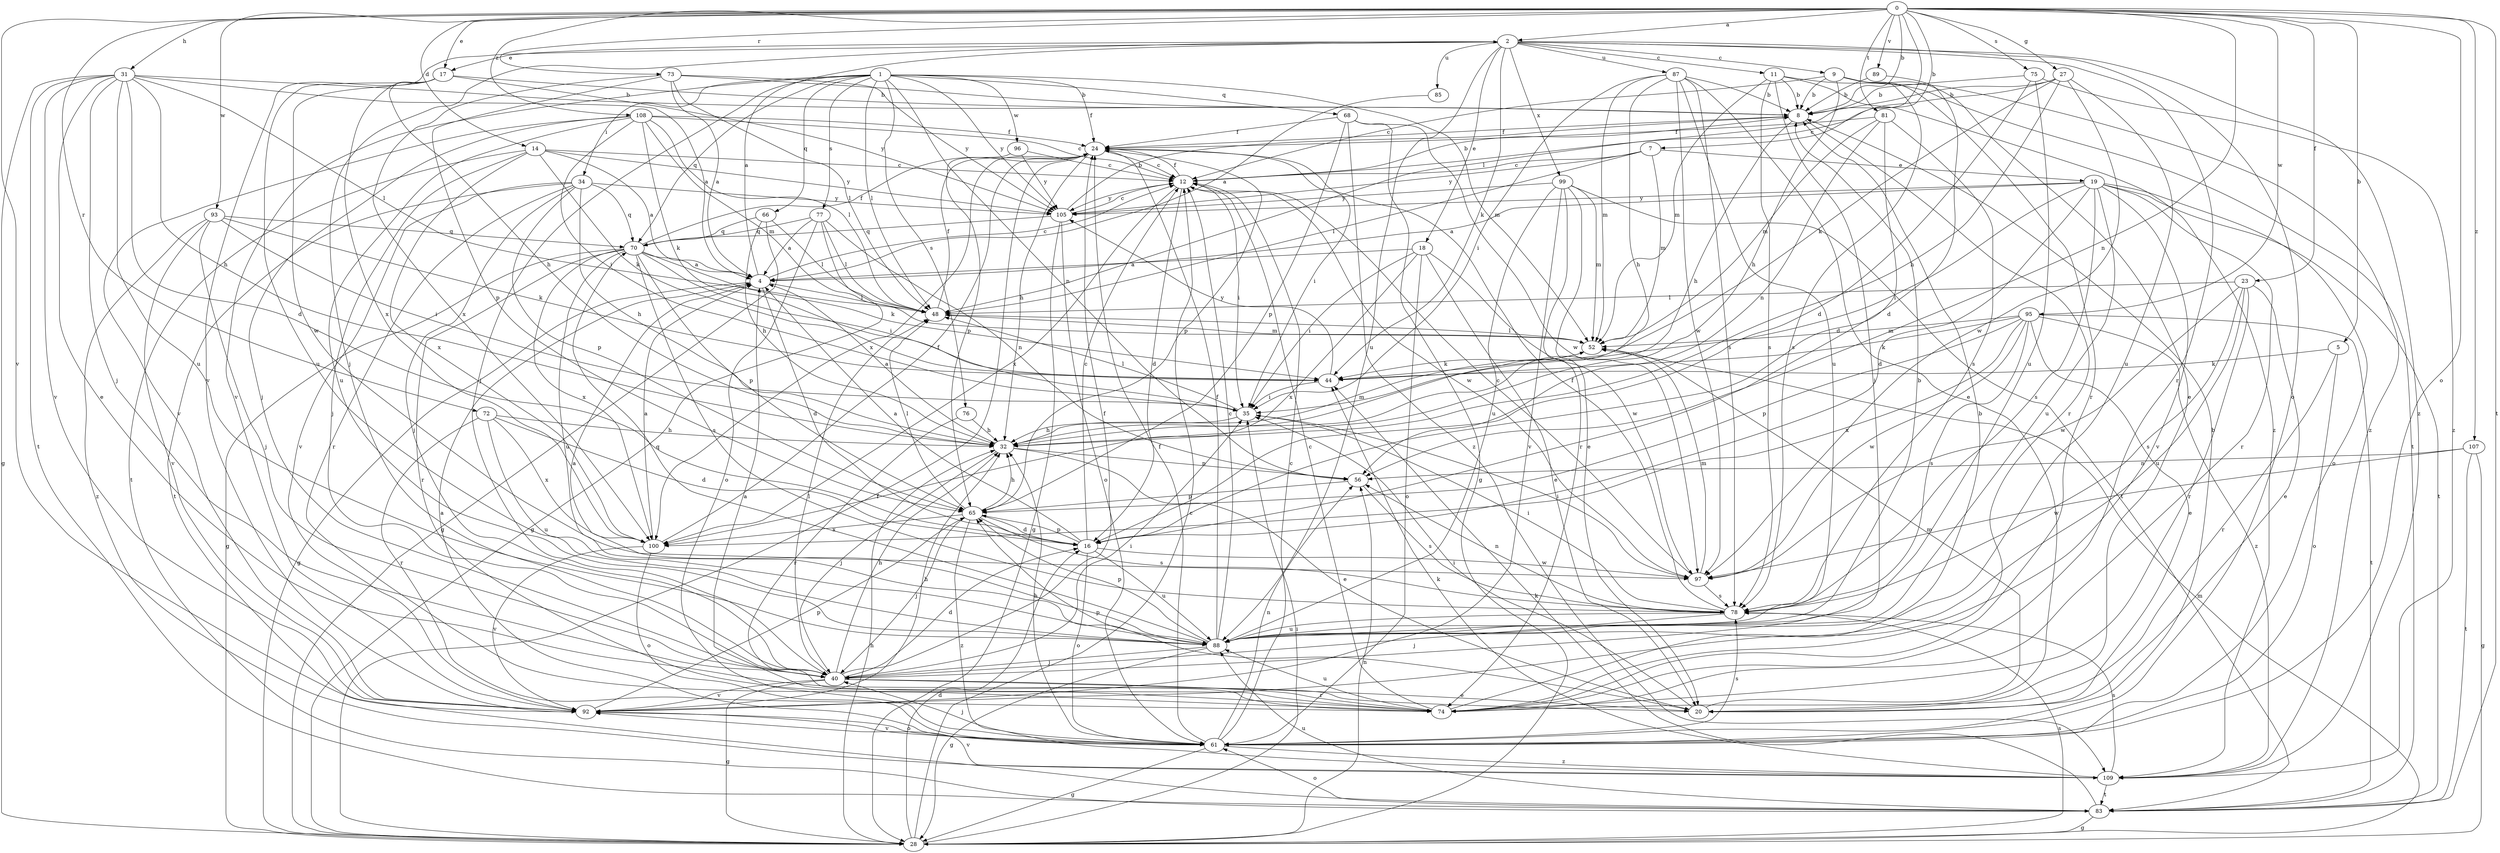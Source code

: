 strict digraph  {
0;
1;
2;
4;
5;
7;
8;
9;
11;
12;
14;
16;
17;
18;
19;
20;
23;
24;
27;
28;
31;
32;
34;
35;
40;
44;
48;
52;
56;
61;
65;
66;
68;
70;
72;
73;
74;
75;
76;
77;
78;
81;
83;
85;
87;
88;
89;
92;
93;
95;
96;
97;
99;
100;
105;
107;
108;
109;
0 -> 2  [label=a];
0 -> 5  [label=b];
0 -> 7  [label=b];
0 -> 8  [label=b];
0 -> 14  [label=d];
0 -> 17  [label=e];
0 -> 23  [label=f];
0 -> 27  [label=g];
0 -> 31  [label=h];
0 -> 48  [label=l];
0 -> 56  [label=n];
0 -> 61  [label=o];
0 -> 72  [label=r];
0 -> 73  [label=r];
0 -> 75  [label=s];
0 -> 81  [label=t];
0 -> 83  [label=t];
0 -> 89  [label=v];
0 -> 92  [label=v];
0 -> 93  [label=w];
0 -> 95  [label=w];
0 -> 107  [label=z];
0 -> 108  [label=z];
1 -> 24  [label=f];
1 -> 34  [label=i];
1 -> 40  [label=j];
1 -> 48  [label=l];
1 -> 52  [label=m];
1 -> 56  [label=n];
1 -> 66  [label=q];
1 -> 68  [label=q];
1 -> 70  [label=q];
1 -> 76  [label=s];
1 -> 77  [label=s];
1 -> 92  [label=v];
1 -> 96  [label=w];
1 -> 105  [label=y];
2 -> 9  [label=c];
2 -> 11  [label=c];
2 -> 17  [label=e];
2 -> 18  [label=e];
2 -> 40  [label=j];
2 -> 44  [label=k];
2 -> 61  [label=o];
2 -> 74  [label=r];
2 -> 85  [label=u];
2 -> 87  [label=u];
2 -> 88  [label=u];
2 -> 92  [label=v];
2 -> 99  [label=x];
2 -> 109  [label=z];
4 -> 2  [label=a];
4 -> 12  [label=c];
4 -> 16  [label=d];
4 -> 28  [label=g];
4 -> 48  [label=l];
5 -> 44  [label=k];
5 -> 61  [label=o];
5 -> 74  [label=r];
7 -> 12  [label=c];
7 -> 19  [label=e];
7 -> 48  [label=l];
7 -> 52  [label=m];
7 -> 105  [label=y];
8 -> 24  [label=f];
8 -> 32  [label=h];
8 -> 74  [label=r];
9 -> 8  [label=b];
9 -> 12  [label=c];
9 -> 20  [label=e];
9 -> 32  [label=h];
9 -> 74  [label=r];
9 -> 78  [label=s];
9 -> 109  [label=z];
11 -> 8  [label=b];
11 -> 40  [label=j];
11 -> 52  [label=m];
11 -> 78  [label=s];
11 -> 83  [label=t];
11 -> 109  [label=z];
12 -> 8  [label=b];
12 -> 16  [label=d];
12 -> 24  [label=f];
12 -> 35  [label=i];
12 -> 97  [label=w];
12 -> 100  [label=x];
12 -> 105  [label=y];
14 -> 4  [label=a];
14 -> 12  [label=c];
14 -> 40  [label=j];
14 -> 44  [label=k];
14 -> 83  [label=t];
14 -> 100  [label=x];
14 -> 105  [label=y];
16 -> 4  [label=a];
16 -> 12  [label=c];
16 -> 61  [label=o];
16 -> 65  [label=p];
16 -> 88  [label=u];
16 -> 97  [label=w];
17 -> 8  [label=b];
17 -> 32  [label=h];
17 -> 88  [label=u];
17 -> 97  [label=w];
17 -> 100  [label=x];
17 -> 105  [label=y];
18 -> 4  [label=a];
18 -> 20  [label=e];
18 -> 35  [label=i];
18 -> 61  [label=o];
18 -> 97  [label=w];
18 -> 100  [label=x];
19 -> 4  [label=a];
19 -> 16  [label=d];
19 -> 35  [label=i];
19 -> 61  [label=o];
19 -> 74  [label=r];
19 -> 78  [label=s];
19 -> 83  [label=t];
19 -> 88  [label=u];
19 -> 92  [label=v];
19 -> 105  [label=y];
20 -> 35  [label=i];
20 -> 52  [label=m];
20 -> 65  [label=p];
23 -> 20  [label=e];
23 -> 48  [label=l];
23 -> 74  [label=r];
23 -> 78  [label=s];
23 -> 88  [label=u];
23 -> 97  [label=w];
24 -> 12  [label=c];
24 -> 32  [label=h];
24 -> 35  [label=i];
24 -> 65  [label=p];
24 -> 100  [label=x];
27 -> 8  [label=b];
27 -> 12  [label=c];
27 -> 32  [label=h];
27 -> 44  [label=k];
27 -> 88  [label=u];
27 -> 97  [label=w];
28 -> 12  [label=c];
28 -> 16  [label=d];
28 -> 24  [label=f];
28 -> 32  [label=h];
28 -> 35  [label=i];
28 -> 52  [label=m];
28 -> 56  [label=n];
28 -> 78  [label=s];
31 -> 4  [label=a];
31 -> 8  [label=b];
31 -> 16  [label=d];
31 -> 20  [label=e];
31 -> 28  [label=g];
31 -> 32  [label=h];
31 -> 40  [label=j];
31 -> 48  [label=l];
31 -> 83  [label=t];
31 -> 88  [label=u];
31 -> 92  [label=v];
32 -> 4  [label=a];
32 -> 20  [label=e];
32 -> 40  [label=j];
32 -> 52  [label=m];
32 -> 56  [label=n];
34 -> 32  [label=h];
34 -> 40  [label=j];
34 -> 65  [label=p];
34 -> 70  [label=q];
34 -> 74  [label=r];
34 -> 83  [label=t];
34 -> 92  [label=v];
34 -> 105  [label=y];
35 -> 32  [label=h];
35 -> 48  [label=l];
40 -> 16  [label=d];
40 -> 20  [label=e];
40 -> 24  [label=f];
40 -> 28  [label=g];
40 -> 32  [label=h];
40 -> 35  [label=i];
40 -> 48  [label=l];
40 -> 74  [label=r];
40 -> 92  [label=v];
44 -> 35  [label=i];
44 -> 105  [label=y];
48 -> 24  [label=f];
48 -> 52  [label=m];
52 -> 44  [label=k];
52 -> 48  [label=l];
56 -> 65  [label=p];
56 -> 78  [label=s];
61 -> 4  [label=a];
61 -> 8  [label=b];
61 -> 12  [label=c];
61 -> 24  [label=f];
61 -> 28  [label=g];
61 -> 32  [label=h];
61 -> 40  [label=j];
61 -> 56  [label=n];
61 -> 78  [label=s];
61 -> 92  [label=v];
61 -> 109  [label=z];
65 -> 16  [label=d];
65 -> 32  [label=h];
65 -> 40  [label=j];
65 -> 48  [label=l];
65 -> 78  [label=s];
65 -> 100  [label=x];
65 -> 109  [label=z];
66 -> 28  [label=g];
66 -> 32  [label=h];
66 -> 48  [label=l];
66 -> 70  [label=q];
68 -> 24  [label=f];
68 -> 28  [label=g];
68 -> 65  [label=p];
68 -> 97  [label=w];
68 -> 109  [label=z];
70 -> 4  [label=a];
70 -> 24  [label=f];
70 -> 28  [label=g];
70 -> 35  [label=i];
70 -> 44  [label=k];
70 -> 65  [label=p];
70 -> 74  [label=r];
70 -> 78  [label=s];
70 -> 88  [label=u];
70 -> 100  [label=x];
72 -> 16  [label=d];
72 -> 32  [label=h];
72 -> 74  [label=r];
72 -> 88  [label=u];
72 -> 100  [label=x];
73 -> 4  [label=a];
73 -> 8  [label=b];
73 -> 48  [label=l];
73 -> 65  [label=p];
73 -> 100  [label=x];
73 -> 105  [label=y];
74 -> 4  [label=a];
74 -> 8  [label=b];
74 -> 12  [label=c];
74 -> 88  [label=u];
75 -> 8  [label=b];
75 -> 16  [label=d];
75 -> 88  [label=u];
75 -> 109  [label=z];
76 -> 32  [label=h];
76 -> 74  [label=r];
77 -> 4  [label=a];
77 -> 28  [label=g];
77 -> 48  [label=l];
77 -> 56  [label=n];
77 -> 61  [label=o];
77 -> 70  [label=q];
78 -> 24  [label=f];
78 -> 35  [label=i];
78 -> 40  [label=j];
78 -> 56  [label=n];
78 -> 88  [label=u];
81 -> 16  [label=d];
81 -> 24  [label=f];
81 -> 52  [label=m];
81 -> 56  [label=n];
81 -> 78  [label=s];
83 -> 28  [label=g];
83 -> 44  [label=k];
83 -> 61  [label=o];
83 -> 88  [label=u];
85 -> 4  [label=a];
87 -> 8  [label=b];
87 -> 20  [label=e];
87 -> 32  [label=h];
87 -> 35  [label=i];
87 -> 52  [label=m];
87 -> 78  [label=s];
87 -> 88  [label=u];
87 -> 97  [label=w];
88 -> 4  [label=a];
88 -> 8  [label=b];
88 -> 12  [label=c];
88 -> 24  [label=f];
88 -> 28  [label=g];
88 -> 40  [label=j];
88 -> 65  [label=p];
88 -> 70  [label=q];
89 -> 8  [label=b];
89 -> 16  [label=d];
92 -> 32  [label=h];
92 -> 61  [label=o];
92 -> 65  [label=p];
93 -> 35  [label=i];
93 -> 40  [label=j];
93 -> 44  [label=k];
93 -> 70  [label=q];
93 -> 92  [label=v];
93 -> 109  [label=z];
95 -> 20  [label=e];
95 -> 44  [label=k];
95 -> 52  [label=m];
95 -> 65  [label=p];
95 -> 78  [label=s];
95 -> 83  [label=t];
95 -> 97  [label=w];
95 -> 100  [label=x];
95 -> 109  [label=z];
96 -> 12  [label=c];
96 -> 65  [label=p];
96 -> 105  [label=y];
97 -> 12  [label=c];
97 -> 35  [label=i];
97 -> 52  [label=m];
97 -> 78  [label=s];
99 -> 20  [label=e];
99 -> 52  [label=m];
99 -> 74  [label=r];
99 -> 83  [label=t];
99 -> 88  [label=u];
99 -> 92  [label=v];
99 -> 105  [label=y];
100 -> 4  [label=a];
100 -> 24  [label=f];
100 -> 61  [label=o];
100 -> 92  [label=v];
105 -> 8  [label=b];
105 -> 12  [label=c];
105 -> 28  [label=g];
105 -> 61  [label=o];
105 -> 70  [label=q];
107 -> 28  [label=g];
107 -> 56  [label=n];
107 -> 83  [label=t];
107 -> 97  [label=w];
108 -> 12  [label=c];
108 -> 24  [label=f];
108 -> 35  [label=i];
108 -> 40  [label=j];
108 -> 44  [label=k];
108 -> 48  [label=l];
108 -> 52  [label=m];
108 -> 88  [label=u];
108 -> 92  [label=v];
109 -> 44  [label=k];
109 -> 78  [label=s];
109 -> 83  [label=t];
109 -> 92  [label=v];
}
